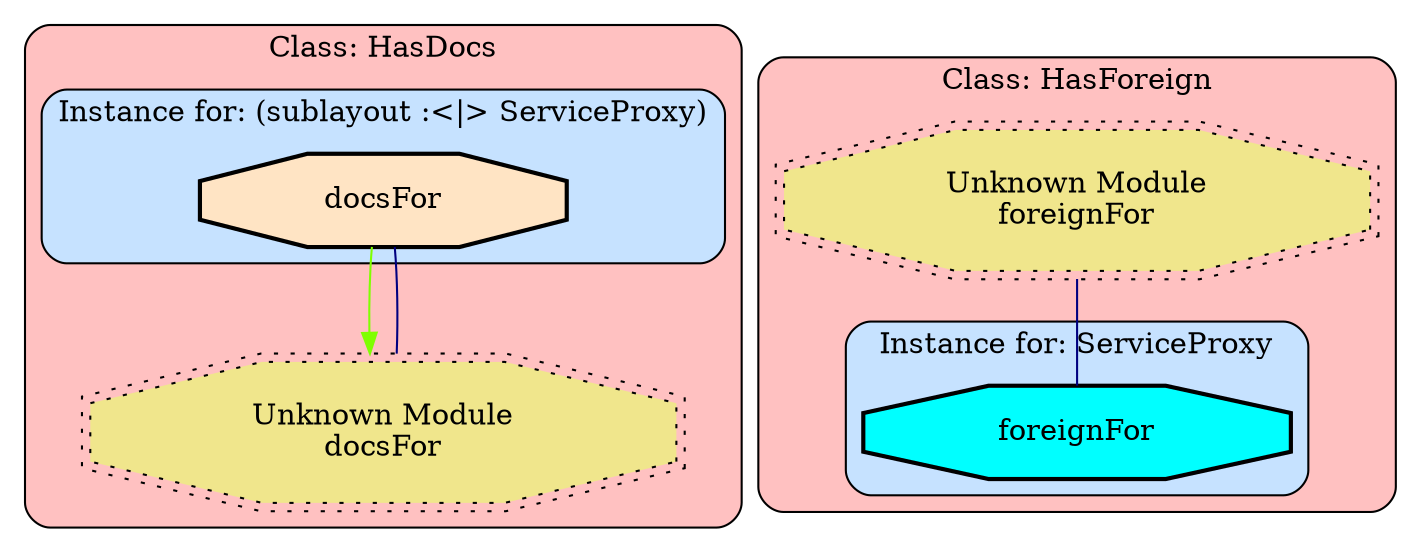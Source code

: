 digraph "Diagram of: Thentos.Backend.Api.Docs.Proxy" {
    node [margin="0.4,0.1"
         ,style=filled];
    subgraph cluster_Class_HasDocs {
        graph [label="Class: HasDocs"
              ,style="filled,rounded"
              ,fillcolor=rosybrown1];
        subgraph cluster_Class_HasDocs_Data_sublayoutServiceProxy {
            graph [label="Instance for: (sublayout :<|> ServiceProxy)"
                  ,style="filled,rounded"
                  ,fillcolor=slategray1];
            1 [label=docsFor
              ,shape=octagon
              ,fillcolor=bisque
              ,style="filled,bold"];
        }
        3 [label="Unknown Module\ndocsFor"
          ,shape=doubleoctagon
          ,fillcolor=khaki
          ,style="filled,dotted"];
    }
    subgraph cluster_Class_HasForeign {
        graph [label="Class: HasForeign"
              ,style="filled,rounded"
              ,fillcolor=rosybrown1];
        subgraph cluster_Class_HasForeign_Data_ServiceProxy {
            graph [label="Instance for: ServiceProxy"
                  ,style="filled,rounded"
                  ,fillcolor=slategray1];
            2 [label=foreignFor
              ,shape=octagon
              ,fillcolor=cyan
              ,style="filled,bold"];
        }
        4 [label="Unknown Module\nforeignFor"
          ,shape=doubleoctagon
          ,fillcolor=khaki
          ,style="filled,dotted"];
    }
    1 -> 3 [penwidth=1
           ,color=chartreuse];
    3 -> 1 [penwidth=1
           ,color=navy
           ,dir=none];
    4 -> 2 [penwidth=1
           ,color=navy
           ,dir=none];
}
